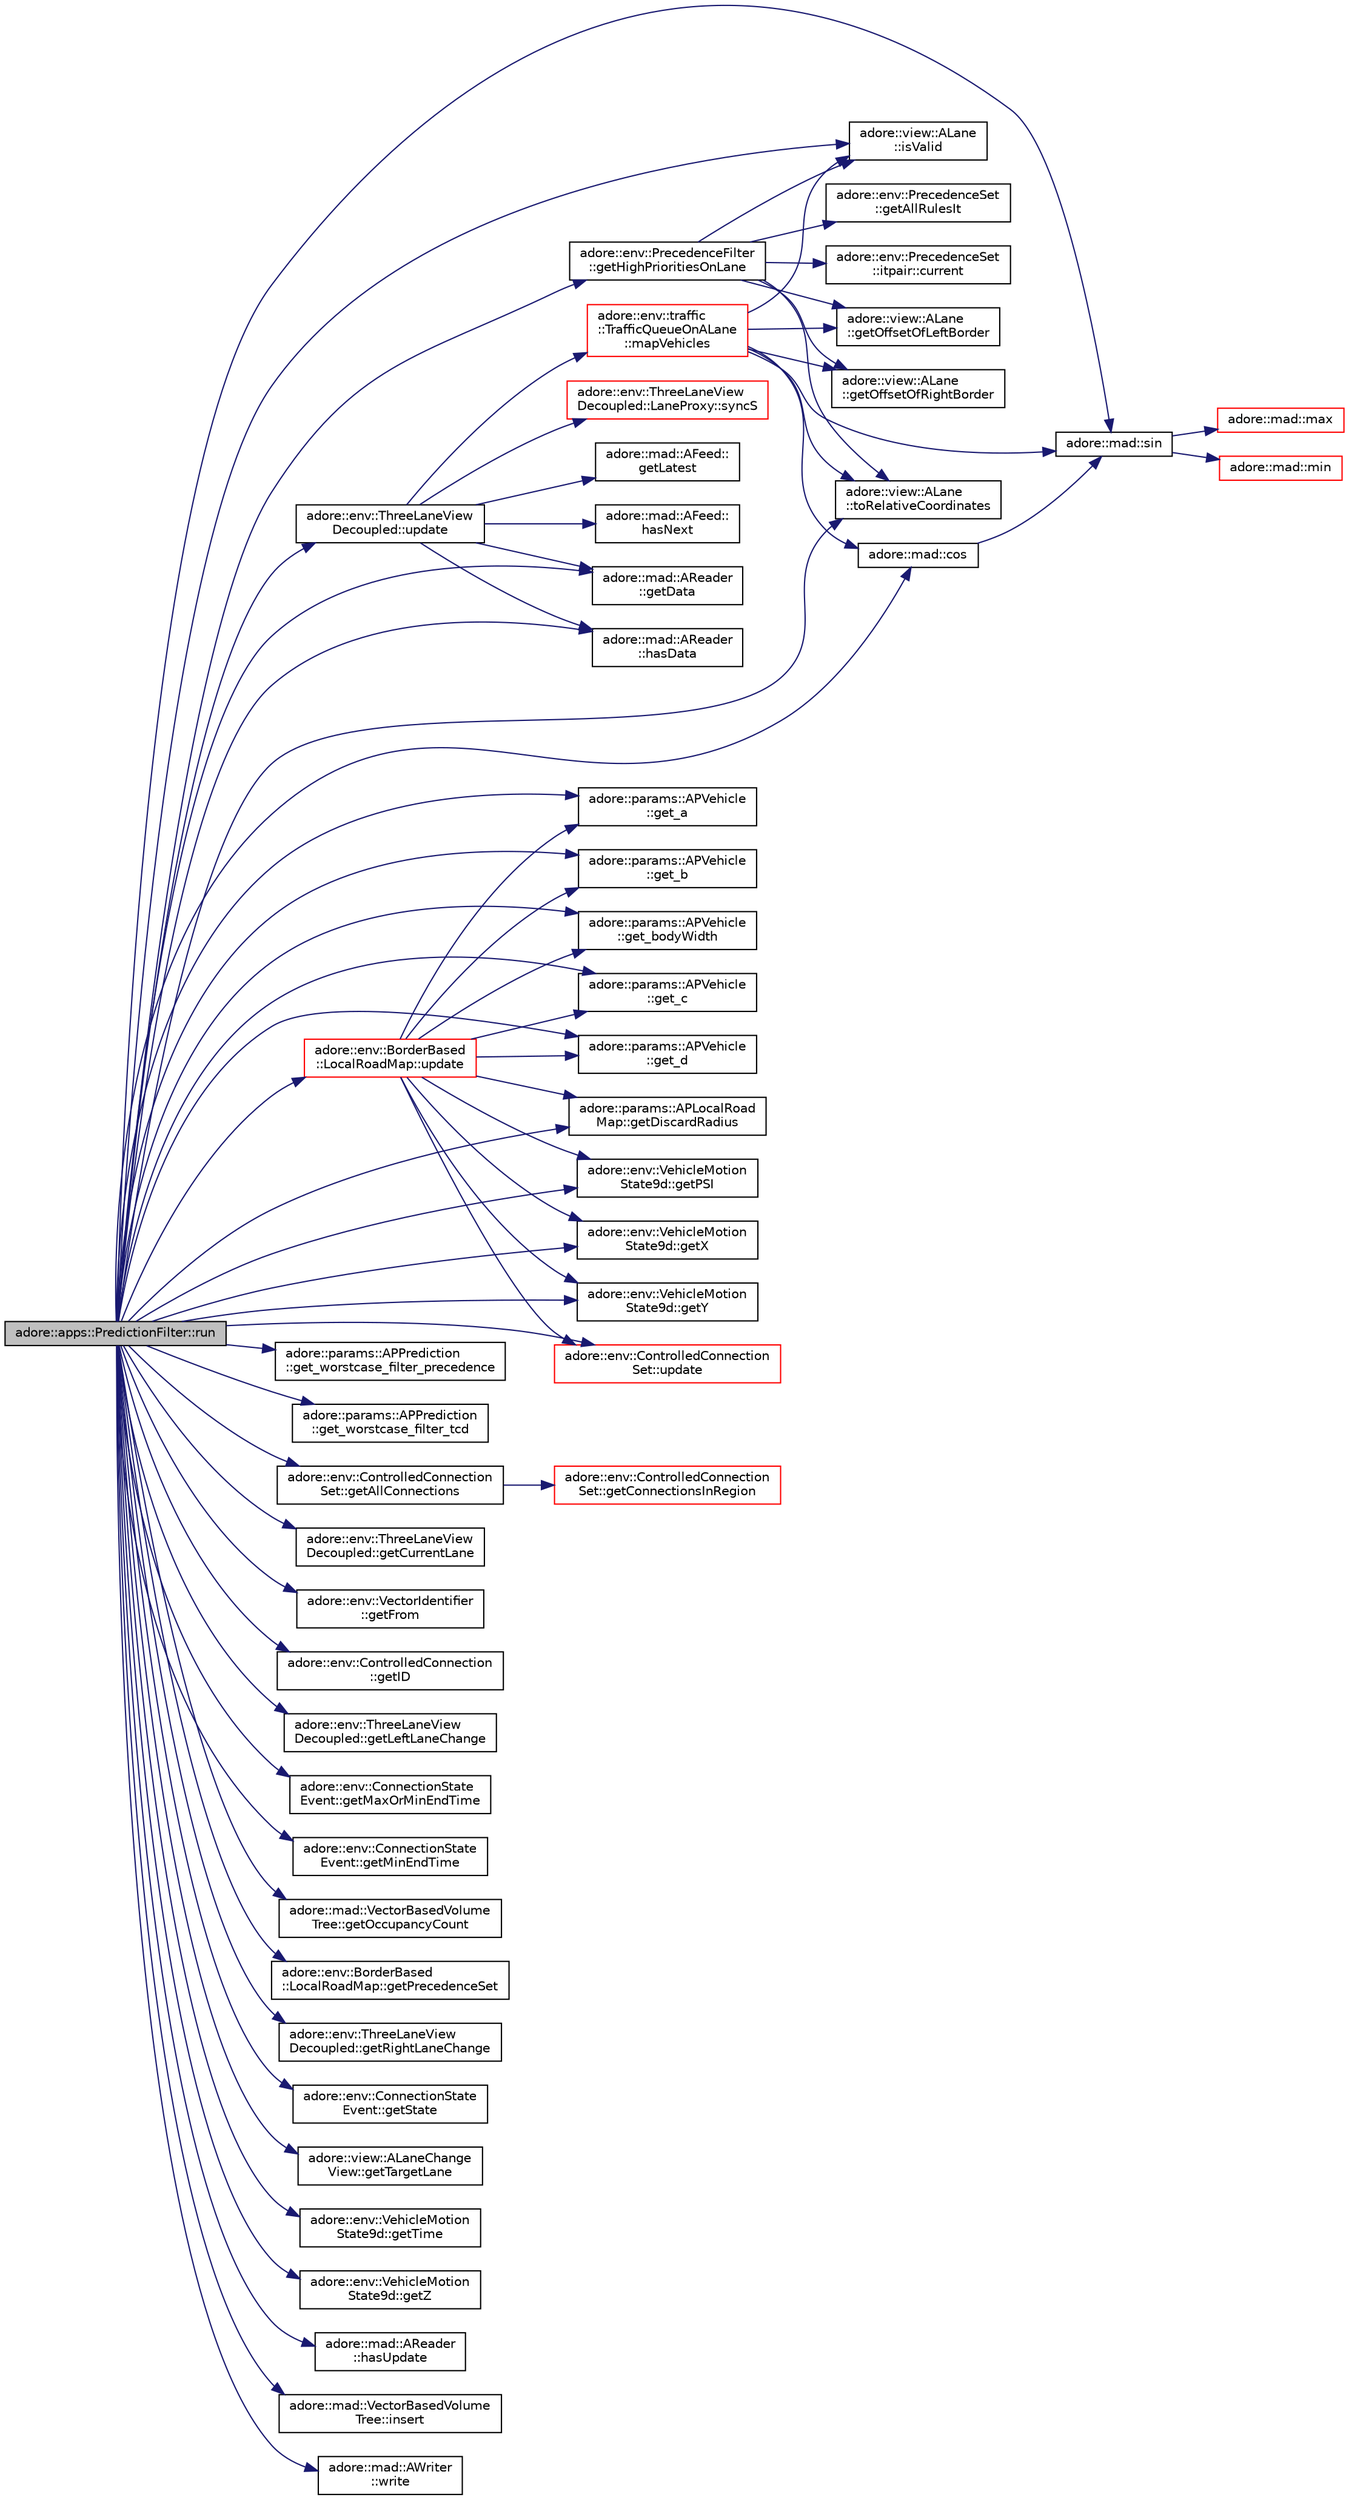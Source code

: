 digraph "adore::apps::PredictionFilter::run"
{
 // LATEX_PDF_SIZE
  edge [fontname="Helvetica",fontsize="10",labelfontname="Helvetica",labelfontsize="10"];
  node [fontname="Helvetica",fontsize="10",shape=record];
  rankdir="LR";
  Node1 [label="adore::apps::PredictionFilter::run",height=0.2,width=0.4,color="black", fillcolor="grey75", style="filled", fontcolor="black",tooltip=" "];
  Node1 -> Node2 [color="midnightblue",fontsize="10",style="solid",fontname="Helvetica"];
  Node2 [label="adore::mad::cos",height=0.2,width=0.4,color="black", fillcolor="white", style="filled",URL="$namespaceadore_1_1mad.html#a70b9fe3efbb34c0f9621147e3456bfa8",tooltip=" "];
  Node2 -> Node3 [color="midnightblue",fontsize="10",style="solid",fontname="Helvetica"];
  Node3 [label="adore::mad::sin",height=0.2,width=0.4,color="black", fillcolor="white", style="filled",URL="$namespaceadore_1_1mad.html#acec540f9bf9b6eb0e027d332d3fe5577",tooltip=" "];
  Node3 -> Node4 [color="midnightblue",fontsize="10",style="solid",fontname="Helvetica"];
  Node4 [label="adore::mad::max",height=0.2,width=0.4,color="red", fillcolor="white", style="filled",URL="$namespaceadore_1_1mad.html#adea062854ef0b105a3fdca8cf2aca945",tooltip=" "];
  Node3 -> Node6 [color="midnightblue",fontsize="10",style="solid",fontname="Helvetica"];
  Node6 [label="adore::mad::min",height=0.2,width=0.4,color="red", fillcolor="white", style="filled",URL="$namespaceadore_1_1mad.html#ab58ecb752f9bbfe27832e0a2c0e22c2b",tooltip=" "];
  Node1 -> Node8 [color="midnightblue",fontsize="10",style="solid",fontname="Helvetica"];
  Node8 [label="adore::params::APVehicle\l::get_a",height=0.2,width=0.4,color="black", fillcolor="white", style="filled",URL="$classadore_1_1params_1_1APVehicle.html#ae446997786812ff17a5c3f6bfa575ce5",tooltip="cog to front axle"];
  Node1 -> Node9 [color="midnightblue",fontsize="10",style="solid",fontname="Helvetica"];
  Node9 [label="adore::params::APVehicle\l::get_b",height=0.2,width=0.4,color="black", fillcolor="white", style="filled",URL="$classadore_1_1params_1_1APVehicle.html#a5cc38023fb9f3142348dc9ac22402288",tooltip="rear axle to cog"];
  Node1 -> Node10 [color="midnightblue",fontsize="10",style="solid",fontname="Helvetica"];
  Node10 [label="adore::params::APVehicle\l::get_bodyWidth",height=0.2,width=0.4,color="black", fillcolor="white", style="filled",URL="$classadore_1_1params_1_1APVehicle.html#a71c62e5ede07773108e7a291672bdd85",tooltip=" "];
  Node1 -> Node11 [color="midnightblue",fontsize="10",style="solid",fontname="Helvetica"];
  Node11 [label="adore::params::APVehicle\l::get_c",height=0.2,width=0.4,color="black", fillcolor="white", style="filled",URL="$classadore_1_1params_1_1APVehicle.html#aec64e74619601401d6d3d81ebf5fdacd",tooltip="front axle to front border"];
  Node1 -> Node12 [color="midnightblue",fontsize="10",style="solid",fontname="Helvetica"];
  Node12 [label="adore::params::APVehicle\l::get_d",height=0.2,width=0.4,color="black", fillcolor="white", style="filled",URL="$classadore_1_1params_1_1APVehicle.html#ad8a4b0411e6d030aeace5bd44ab8876e",tooltip="rear border to rear axle"];
  Node1 -> Node13 [color="midnightblue",fontsize="10",style="solid",fontname="Helvetica"];
  Node13 [label="adore::params::APPrediction\l::get_worstcase_filter_precedence",height=0.2,width=0.4,color="black", fillcolor="white", style="filled",URL="$classadore_1_1params_1_1APPrediction.html#a63618e6fafe247eb7de448e23d9f7104",tooltip="filtering of precedence rules for worstcase maneuvers:"];
  Node1 -> Node14 [color="midnightblue",fontsize="10",style="solid",fontname="Helvetica"];
  Node14 [label="adore::params::APPrediction\l::get_worstcase_filter_tcd",height=0.2,width=0.4,color="black", fillcolor="white", style="filled",URL="$classadore_1_1params_1_1APPrediction.html#a319efd563a032f6cbe342cde5464acb4",tooltip="filtering of tcd for worstcase maneuvers:"];
  Node1 -> Node15 [color="midnightblue",fontsize="10",style="solid",fontname="Helvetica"];
  Node15 [label="adore::env::ControlledConnection\lSet::getAllConnections",height=0.2,width=0.4,color="black", fillcolor="white", style="filled",URL="$classadore_1_1env_1_1ControlledConnectionSet.html#a0e65dad82edcd3fb0dec5727830559b3",tooltip=" "];
  Node15 -> Node16 [color="midnightblue",fontsize="10",style="solid",fontname="Helvetica"];
  Node16 [label="adore::env::ControlledConnection\lSet::getConnectionsInRegion",height=0.2,width=0.4,color="red", fillcolor="white", style="filled",URL="$classadore_1_1env_1_1ControlledConnectionSet.html#ac7d9e810c5943613ed2178d9865fff39",tooltip=" "];
  Node1 -> Node18 [color="midnightblue",fontsize="10",style="solid",fontname="Helvetica"];
  Node18 [label="adore::env::ThreeLaneView\lDecoupled::getCurrentLane",height=0.2,width=0.4,color="black", fillcolor="white", style="filled",URL="$classadore_1_1env_1_1ThreeLaneViewDecoupled.html#a8e5ffdb30040c60a96ed70249b8d27fd",tooltip=" "];
  Node1 -> Node19 [color="midnightblue",fontsize="10",style="solid",fontname="Helvetica"];
  Node19 [label="adore::mad::AReader\l::getData",height=0.2,width=0.4,color="black", fillcolor="white", style="filled",URL="$classadore_1_1mad_1_1AReader.html#a46ab7520d828d1a574365eaf8b483e29",tooltip=" "];
  Node1 -> Node20 [color="midnightblue",fontsize="10",style="solid",fontname="Helvetica"];
  Node20 [label="adore::params::APLocalRoad\lMap::getDiscardRadius",height=0.2,width=0.4,color="black", fillcolor="white", style="filled",URL="$classadore_1_1params_1_1APLocalRoadMap.html#a6729575c3a6ed797bb55dffce2602b57",tooltip=" "];
  Node1 -> Node21 [color="midnightblue",fontsize="10",style="solid",fontname="Helvetica"];
  Node21 [label="adore::env::VectorIdentifier\l::getFrom",height=0.2,width=0.4,color="black", fillcolor="white", style="filled",URL="$structadore_1_1env_1_1VectorIdentifier.html#a9fd66cfaa57a670b73c3e3f6540486f8",tooltip=" "];
  Node1 -> Node22 [color="midnightblue",fontsize="10",style="solid",fontname="Helvetica"];
  Node22 [label="adore::env::PrecedenceFilter\l::getHighPrioritiesOnLane",height=0.2,width=0.4,color="black", fillcolor="white", style="filled",URL="$classadore_1_1env_1_1PrecedenceFilter.html#a81b9fa8003541840f9ad40d8c04e956b",tooltip=" "];
  Node22 -> Node23 [color="midnightblue",fontsize="10",style="solid",fontname="Helvetica"];
  Node23 [label="adore::env::PrecedenceSet\l::itpair::current",height=0.2,width=0.4,color="black", fillcolor="white", style="filled",URL="$structadore_1_1env_1_1PrecedenceSet_1_1itpair.html#a9198368143cbe275310f07e13b92a8c4",tooltip=" "];
  Node22 -> Node24 [color="midnightblue",fontsize="10",style="solid",fontname="Helvetica"];
  Node24 [label="adore::env::PrecedenceSet\l::getAllRulesIt",height=0.2,width=0.4,color="black", fillcolor="white", style="filled",URL="$classadore_1_1env_1_1PrecedenceSet.html#aa63597ee18d23c63e92ae369e8507b52",tooltip="returns all rules"];
  Node22 -> Node25 [color="midnightblue",fontsize="10",style="solid",fontname="Helvetica"];
  Node25 [label="adore::view::ALane\l::getOffsetOfLeftBorder",height=0.2,width=0.4,color="black", fillcolor="white", style="filled",URL="$classadore_1_1view_1_1ALane.html#aa616301e757098205950bc7d1cee4586",tooltip=" "];
  Node22 -> Node26 [color="midnightblue",fontsize="10",style="solid",fontname="Helvetica"];
  Node26 [label="adore::view::ALane\l::getOffsetOfRightBorder",height=0.2,width=0.4,color="black", fillcolor="white", style="filled",URL="$classadore_1_1view_1_1ALane.html#a2b7143f0fd31d7c9dd447f5cfeb3f059",tooltip=" "];
  Node22 -> Node27 [color="midnightblue",fontsize="10",style="solid",fontname="Helvetica"];
  Node27 [label="adore::view::ALane\l::isValid",height=0.2,width=0.4,color="black", fillcolor="white", style="filled",URL="$classadore_1_1view_1_1ALane.html#a7995d6c08470c31414ecd7891ec16f05",tooltip=" "];
  Node22 -> Node28 [color="midnightblue",fontsize="10",style="solid",fontname="Helvetica"];
  Node28 [label="adore::view::ALane\l::toRelativeCoordinates",height=0.2,width=0.4,color="black", fillcolor="white", style="filled",URL="$classadore_1_1view_1_1ALane.html#a1b5c56e477e4aee683a785f782628b33",tooltip=" "];
  Node1 -> Node29 [color="midnightblue",fontsize="10",style="solid",fontname="Helvetica"];
  Node29 [label="adore::env::ControlledConnection\l::getID",height=0.2,width=0.4,color="black", fillcolor="white", style="filled",URL="$classadore_1_1env_1_1ControlledConnection.html#a5691ab0eff0709472460d73009b71923",tooltip=" "];
  Node1 -> Node30 [color="midnightblue",fontsize="10",style="solid",fontname="Helvetica"];
  Node30 [label="adore::env::ThreeLaneView\lDecoupled::getLeftLaneChange",height=0.2,width=0.4,color="black", fillcolor="white", style="filled",URL="$classadore_1_1env_1_1ThreeLaneViewDecoupled.html#a2201ffb12838d0b3ae309569c99796da",tooltip=" "];
  Node1 -> Node31 [color="midnightblue",fontsize="10",style="solid",fontname="Helvetica"];
  Node31 [label="adore::env::ConnectionState\lEvent::getMaxOrMinEndTime",height=0.2,width=0.4,color="black", fillcolor="white", style="filled",URL="$structadore_1_1env_1_1ConnectionStateEvent.html#a87d2490131fc59e89d6df59edba18116",tooltip=" "];
  Node1 -> Node32 [color="midnightblue",fontsize="10",style="solid",fontname="Helvetica"];
  Node32 [label="adore::env::ConnectionState\lEvent::getMinEndTime",height=0.2,width=0.4,color="black", fillcolor="white", style="filled",URL="$structadore_1_1env_1_1ConnectionStateEvent.html#ae6e494e488e0a38c5cc3c60dde987b9c",tooltip=" "];
  Node1 -> Node33 [color="midnightblue",fontsize="10",style="solid",fontname="Helvetica"];
  Node33 [label="adore::mad::VectorBasedVolume\lTree::getOccupancyCount",height=0.2,width=0.4,color="black", fillcolor="white", style="filled",URL="$classadore_1_1mad_1_1VectorBasedVolumeTree.html#a3a8b68e919dc906c6f3bce29d79a8b10",tooltip=" "];
  Node1 -> Node34 [color="midnightblue",fontsize="10",style="solid",fontname="Helvetica"];
  Node34 [label="adore::env::BorderBased\l::LocalRoadMap::getPrecedenceSet",height=0.2,width=0.4,color="black", fillcolor="white", style="filled",URL="$classadore_1_1env_1_1BorderBased_1_1LocalRoadMap.html#a836840ac8ee35501e0c735ff6385096a",tooltip="Get the PrecedenceSet object."];
  Node1 -> Node35 [color="midnightblue",fontsize="10",style="solid",fontname="Helvetica"];
  Node35 [label="adore::env::VehicleMotion\lState9d::getPSI",height=0.2,width=0.4,color="black", fillcolor="white", style="filled",URL="$structadore_1_1env_1_1VehicleMotionState9d.html#a65ca6ea033cf05674de50b8996a586a3",tooltip="Get the heading."];
  Node1 -> Node36 [color="midnightblue",fontsize="10",style="solid",fontname="Helvetica"];
  Node36 [label="adore::env::ThreeLaneView\lDecoupled::getRightLaneChange",height=0.2,width=0.4,color="black", fillcolor="white", style="filled",URL="$classadore_1_1env_1_1ThreeLaneViewDecoupled.html#a5ac6272f9e9b6ff01e635315bbb9702b",tooltip=" "];
  Node1 -> Node37 [color="midnightblue",fontsize="10",style="solid",fontname="Helvetica"];
  Node37 [label="adore::env::ConnectionState\lEvent::getState",height=0.2,width=0.4,color="black", fillcolor="white", style="filled",URL="$structadore_1_1env_1_1ConnectionStateEvent.html#a01ede3c772d8170246fb5f63ec1da81c",tooltip=" "];
  Node1 -> Node38 [color="midnightblue",fontsize="10",style="solid",fontname="Helvetica"];
  Node38 [label="adore::view::ALaneChange\lView::getTargetLane",height=0.2,width=0.4,color="black", fillcolor="white", style="filled",URL="$classadore_1_1view_1_1ALaneChangeView.html#a843001a04d0823731b89ff25f75501d5",tooltip=" "];
  Node1 -> Node39 [color="midnightblue",fontsize="10",style="solid",fontname="Helvetica"];
  Node39 [label="adore::env::VehicleMotion\lState9d::getTime",height=0.2,width=0.4,color="black", fillcolor="white", style="filled",URL="$structadore_1_1env_1_1VehicleMotionState9d.html#ae7d75a3f7d52a946f075e669832caa17",tooltip="Get the time."];
  Node1 -> Node40 [color="midnightblue",fontsize="10",style="solid",fontname="Helvetica"];
  Node40 [label="adore::env::VehicleMotion\lState9d::getX",height=0.2,width=0.4,color="black", fillcolor="white", style="filled",URL="$structadore_1_1env_1_1VehicleMotionState9d.html#a16d6d61f5dfa1028ca97d8f1a8b6e8cf",tooltip="Get the x-coordinate."];
  Node1 -> Node41 [color="midnightblue",fontsize="10",style="solid",fontname="Helvetica"];
  Node41 [label="adore::env::VehicleMotion\lState9d::getY",height=0.2,width=0.4,color="black", fillcolor="white", style="filled",URL="$structadore_1_1env_1_1VehicleMotionState9d.html#a51e8eed0ef10d909592edcb933c1b802",tooltip="Get the y-coordinate."];
  Node1 -> Node42 [color="midnightblue",fontsize="10",style="solid",fontname="Helvetica"];
  Node42 [label="adore::env::VehicleMotion\lState9d::getZ",height=0.2,width=0.4,color="black", fillcolor="white", style="filled",URL="$structadore_1_1env_1_1VehicleMotionState9d.html#aaae8ed387d8baab7fe0f14379b2bf5d2",tooltip="Get the z-coordinate."];
  Node1 -> Node43 [color="midnightblue",fontsize="10",style="solid",fontname="Helvetica"];
  Node43 [label="adore::mad::AReader\l::hasData",height=0.2,width=0.4,color="black", fillcolor="white", style="filled",URL="$classadore_1_1mad_1_1AReader.html#a79b8efec6ede53587ff114ae00ca8419",tooltip=" "];
  Node1 -> Node44 [color="midnightblue",fontsize="10",style="solid",fontname="Helvetica"];
  Node44 [label="adore::mad::AReader\l::hasUpdate",height=0.2,width=0.4,color="black", fillcolor="white", style="filled",URL="$classadore_1_1mad_1_1AReader.html#a7a8e6d43dcd1129c47d7231e828fb111",tooltip=" "];
  Node1 -> Node45 [color="midnightblue",fontsize="10",style="solid",fontname="Helvetica"];
  Node45 [label="adore::mad::VectorBasedVolume\lTree::insert",height=0.2,width=0.4,color="black", fillcolor="white", style="filled",URL="$classadore_1_1mad_1_1VectorBasedVolumeTree.html#a5ebf1048f4ec25eb20684b2b9d8e6fe1",tooltip=" "];
  Node1 -> Node27 [color="midnightblue",fontsize="10",style="solid",fontname="Helvetica"];
  Node1 -> Node3 [color="midnightblue",fontsize="10",style="solid",fontname="Helvetica"];
  Node1 -> Node28 [color="midnightblue",fontsize="10",style="solid",fontname="Helvetica"];
  Node1 -> Node46 [color="midnightblue",fontsize="10",style="solid",fontname="Helvetica"];
  Node46 [label="adore::env::ThreeLaneView\lDecoupled::update",height=0.2,width=0.4,color="black", fillcolor="white", style="filled",URL="$classadore_1_1env_1_1ThreeLaneViewDecoupled.html#aca3859ca38e32c3c87dc92e55f1ad07a",tooltip=" "];
  Node46 -> Node19 [color="midnightblue",fontsize="10",style="solid",fontname="Helvetica"];
  Node46 -> Node47 [color="midnightblue",fontsize="10",style="solid",fontname="Helvetica"];
  Node47 [label="adore::mad::AFeed::\lgetLatest",height=0.2,width=0.4,color="black", fillcolor="white", style="filled",URL="$classadore_1_1mad_1_1AFeed.html#a7c162212573031293eb7ef26719726d6",tooltip=" "];
  Node46 -> Node43 [color="midnightblue",fontsize="10",style="solid",fontname="Helvetica"];
  Node46 -> Node48 [color="midnightblue",fontsize="10",style="solid",fontname="Helvetica"];
  Node48 [label="adore::mad::AFeed::\lhasNext",height=0.2,width=0.4,color="black", fillcolor="white", style="filled",URL="$classadore_1_1mad_1_1AFeed.html#a2a96e59a3364f8fadb08624e38f7c40b",tooltip=" "];
  Node46 -> Node49 [color="midnightblue",fontsize="10",style="solid",fontname="Helvetica"];
  Node49 [label="adore::env::traffic\l::TrafficQueueOnALane\l::mapVehicles",height=0.2,width=0.4,color="red", fillcolor="white", style="filled",URL="$classadore_1_1env_1_1traffic_1_1TrafficQueueOnALane.html#a8c03b5c6310c5c025be16a5bf054d35e",tooltip="Map traffic unto lane."];
  Node49 -> Node2 [color="midnightblue",fontsize="10",style="solid",fontname="Helvetica"];
  Node49 -> Node25 [color="midnightblue",fontsize="10",style="solid",fontname="Helvetica"];
  Node49 -> Node26 [color="midnightblue",fontsize="10",style="solid",fontname="Helvetica"];
  Node49 -> Node27 [color="midnightblue",fontsize="10",style="solid",fontname="Helvetica"];
  Node49 -> Node3 [color="midnightblue",fontsize="10",style="solid",fontname="Helvetica"];
  Node49 -> Node28 [color="midnightblue",fontsize="10",style="solid",fontname="Helvetica"];
  Node46 -> Node52 [color="midnightblue",fontsize="10",style="solid",fontname="Helvetica"];
  Node52 [label="adore::env::ThreeLaneView\lDecoupled::LaneProxy::syncS",height=0.2,width=0.4,color="red", fillcolor="white", style="filled",URL="$classadore_1_1env_1_1ThreeLaneViewDecoupled_1_1LaneProxy.html#a0af5cdcd7fa375108ebd514bc357d9fb",tooltip=" "];
  Node1 -> Node61 [color="midnightblue",fontsize="10",style="solid",fontname="Helvetica"];
  Node61 [label="adore::env::BorderBased\l::LocalRoadMap::update",height=0.2,width=0.4,color="red", fillcolor="white", style="filled",URL="$classadore_1_1env_1_1BorderBased_1_1LocalRoadMap.html#a1c5abe938454e1534e406cce82b8c452",tooltip="update the local road map"];
  Node61 -> Node8 [color="midnightblue",fontsize="10",style="solid",fontname="Helvetica"];
  Node61 -> Node9 [color="midnightblue",fontsize="10",style="solid",fontname="Helvetica"];
  Node61 -> Node10 [color="midnightblue",fontsize="10",style="solid",fontname="Helvetica"];
  Node61 -> Node11 [color="midnightblue",fontsize="10",style="solid",fontname="Helvetica"];
  Node61 -> Node12 [color="midnightblue",fontsize="10",style="solid",fontname="Helvetica"];
  Node61 -> Node20 [color="midnightblue",fontsize="10",style="solid",fontname="Helvetica"];
  Node61 -> Node35 [color="midnightblue",fontsize="10",style="solid",fontname="Helvetica"];
  Node61 -> Node40 [color="midnightblue",fontsize="10",style="solid",fontname="Helvetica"];
  Node61 -> Node41 [color="midnightblue",fontsize="10",style="solid",fontname="Helvetica"];
  Node61 -> Node93 [color="midnightblue",fontsize="10",style="solid",fontname="Helvetica"];
  Node93 [label="adore::env::ControlledConnection\lSet::update",height=0.2,width=0.4,color="red", fillcolor="white", style="filled",URL="$classadore_1_1env_1_1ControlledConnectionSet.html#a1078b652e19657d3d8498b45fdc6876a",tooltip=" "];
  Node1 -> Node93 [color="midnightblue",fontsize="10",style="solid",fontname="Helvetica"];
  Node1 -> Node103 [color="midnightblue",fontsize="10",style="solid",fontname="Helvetica"];
  Node103 [label="adore::mad::AWriter\l::write",height=0.2,width=0.4,color="black", fillcolor="white", style="filled",URL="$classadore_1_1mad_1_1AWriter.html#a1c22b1ccbd19c5f02f832831ca757f3b",tooltip=" "];
}
